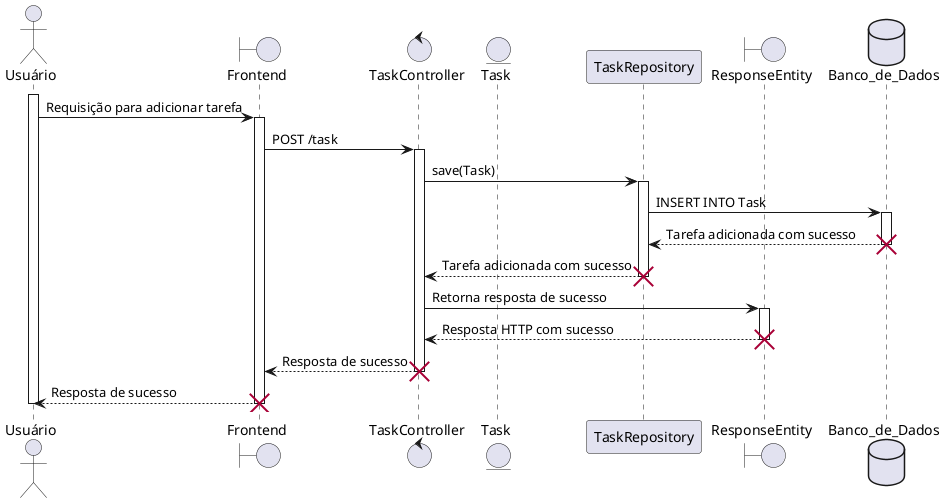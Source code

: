 @startuml title adicionar tarefas
actor Usuário
Boundary Frontend
Control TaskController
Entity Task
Participant TaskRepository
Boundary ResponseEntity
Database Banco_de_Dados

activate Usuário
Usuário -> Frontend: Requisição para adicionar tarefa
activate Frontend

Frontend -> TaskController: POST /task
activate TaskController
TaskController -> TaskRepository: save(Task)
activate TaskRepository
TaskRepository -> Banco_de_Dados: INSERT INTO Task
activate Banco_de_Dados
Banco_de_Dados --> TaskRepository: Tarefa adicionada com sucesso
destroy Banco_de_Dados
TaskRepository --> TaskController: Tarefa adicionada com sucesso
destroy TaskRepository

TaskController -> ResponseEntity: Retorna resposta de sucesso
activate ResponseEntity
ResponseEntity --> TaskController: Resposta HTTP com sucesso
destroy ResponseEntity

TaskController --> Frontend: Resposta de sucesso
destroy TaskController
Frontend --> Usuário: Resposta de sucesso
destroy Frontend
deactivate Usuário
@enduml
